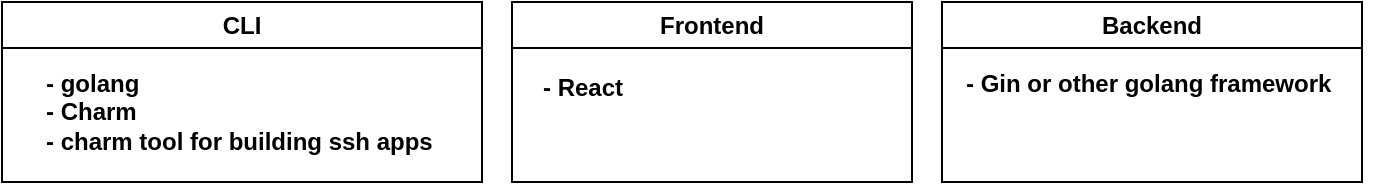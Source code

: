 <mxfile version="24.3.1" type="github">
  <diagram name="Page-1" id="8j3W_qDydUsUUFMx35oo">
    <mxGraphModel dx="1434" dy="766" grid="1" gridSize="10" guides="1" tooltips="1" connect="1" arrows="1" fold="1" page="1" pageScale="1" pageWidth="850" pageHeight="1100" math="0" shadow="0">
      <root>
        <mxCell id="0" />
        <mxCell id="1" parent="0" />
        <mxCell id="jnwht9hxHKNwCcqdQKuF-1" value="CLI" style="swimlane;whiteSpace=wrap;html=1;" vertex="1" parent="1">
          <mxGeometry x="110" y="70" width="240" height="90" as="geometry" />
        </mxCell>
        <mxCell id="jnwht9hxHKNwCcqdQKuF-4" value="&lt;div align=&quot;left&quot;&gt;&lt;b&gt;- golang&lt;/b&gt;&lt;/div&gt;&lt;div align=&quot;left&quot;&gt;&lt;b&gt;- Charm&lt;/b&gt;&lt;/div&gt;&lt;div align=&quot;left&quot;&gt;&lt;b&gt;- charm tool for building ssh apps&lt;br&gt;&lt;/b&gt;&lt;/div&gt;" style="text;html=1;align=left;verticalAlign=middle;resizable=0;points=[];autosize=1;strokeColor=none;fillColor=none;" vertex="1" parent="jnwht9hxHKNwCcqdQKuF-1">
          <mxGeometry x="20" y="25" width="220" height="60" as="geometry" />
        </mxCell>
        <mxCell id="jnwht9hxHKNwCcqdQKuF-2" value="Frontend" style="swimlane;whiteSpace=wrap;html=1;" vertex="1" parent="1">
          <mxGeometry x="365" y="70" width="200" height="90" as="geometry" />
        </mxCell>
        <mxCell id="jnwht9hxHKNwCcqdQKuF-3" value="Backend" style="swimlane;whiteSpace=wrap;html=1;" vertex="1" parent="1">
          <mxGeometry x="580" y="70" width="210" height="90" as="geometry" />
        </mxCell>
        <mxCell id="jnwht9hxHKNwCcqdQKuF-6" value="&lt;div align=&quot;left&quot;&gt;&lt;b&gt;- Gin or other golang framework&lt;/b&gt;&lt;/div&gt;&lt;div align=&quot;left&quot;&gt;&lt;b&gt;&lt;br&gt;&lt;/b&gt;&lt;/div&gt;" style="text;html=1;align=left;verticalAlign=middle;resizable=0;points=[];autosize=1;strokeColor=none;fillColor=none;" vertex="1" parent="jnwht9hxHKNwCcqdQKuF-3">
          <mxGeometry x="10" y="28" width="210" height="40" as="geometry" />
        </mxCell>
        <mxCell id="jnwht9hxHKNwCcqdQKuF-5" value="&lt;b&gt;- React &lt;/b&gt;" style="text;html=1;align=center;verticalAlign=middle;resizable=0;points=[];autosize=1;strokeColor=none;fillColor=none;" vertex="1" parent="1">
          <mxGeometry x="370" y="98" width="60" height="30" as="geometry" />
        </mxCell>
      </root>
    </mxGraphModel>
  </diagram>
</mxfile>
